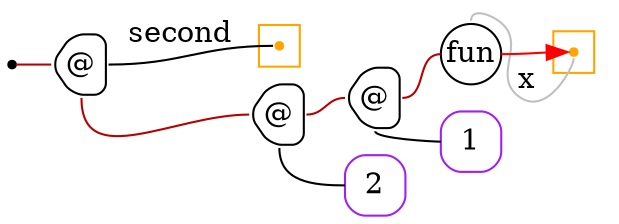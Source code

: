 digraph G {
  rankdir=LR;
  edge[arrowhead=none,arrowtail=none];
  node[fixedsize=true,shape=circle]
  size="9.201041666666667,5.219270833333334";
  labeldistance=0;
  nodesep=.175;
  ranksep=.175;

 nd1[shape=point];
 subgraph cluster_nd44 {
   graph[style=fill,color="orange"];
   ndcluster_nd44[tooltip="nd44",orientation=90,shape=point,color="orange"];
 };
 nd17[label="@",tooltip="nd17-AppGraph",style=rounded,orientation=90,shape=house,width=.4,height=.4,color="#000000"];
 nd21[label="@",tooltip="nd21-AppGraph",style=rounded,orientation=90,shape=house,width=.4,height=.4,color="#000000"];
 nd22[label="@",tooltip="nd22-AppGraph",style=rounded,orientation=90,shape=house,width=.4,height=.4,color="#000000"];
   nd29[label="1",tooltip="nd29-ConstGraph",style=rounded,orientation=90,shape=square,width=.4,height=.4,color="purple"];
   nd36[label="2",tooltip="nd36-ConstGraph",style=rounded,orientation=90,shape=square,width=.4,height=.4,color="purple"];
 nd101[label="fun",tooltip="nd101-AbsGraph",style=rounded,width=.4,height=.4,color="#000000"];
 subgraph cluster_nd103 {
   graph[style=fill,color="orange"];
   ndcluster_nd103[tooltip="nd103",orientation=90,shape=point,color="orange"];
 };

  nd22->nd101[tailport=e,headport=w,color="#b70000",arrowhead=none,arrowtail=none];
  nd22->nd29[tailport=s,headport=w];
  nd21->nd22[tailport=e,headport=w,color="#b70000",arrowhead=none,arrowtail=none];
  nd21->nd36[tailport=s,headport=w];
  nd17->ndcluster_nd44[label="second",tailport=e,headport=w];
  nd17->nd21[tailport=s,headport=w,color="#b70000",arrowhead=none,arrowtail=none];
  nd1->nd17[tailport=e,headport=w,color="#b70000",arrowhead=none,arrowtail=none];
  nd101->ndcluster_nd103[dir=back,label="x",headport=s,tailport=n,color=grey,arrowhead=none,arrowtail=none];
  nd101->ndcluster_nd103[tailport=e,headport=w,color=red,arrowhead=normal];
}